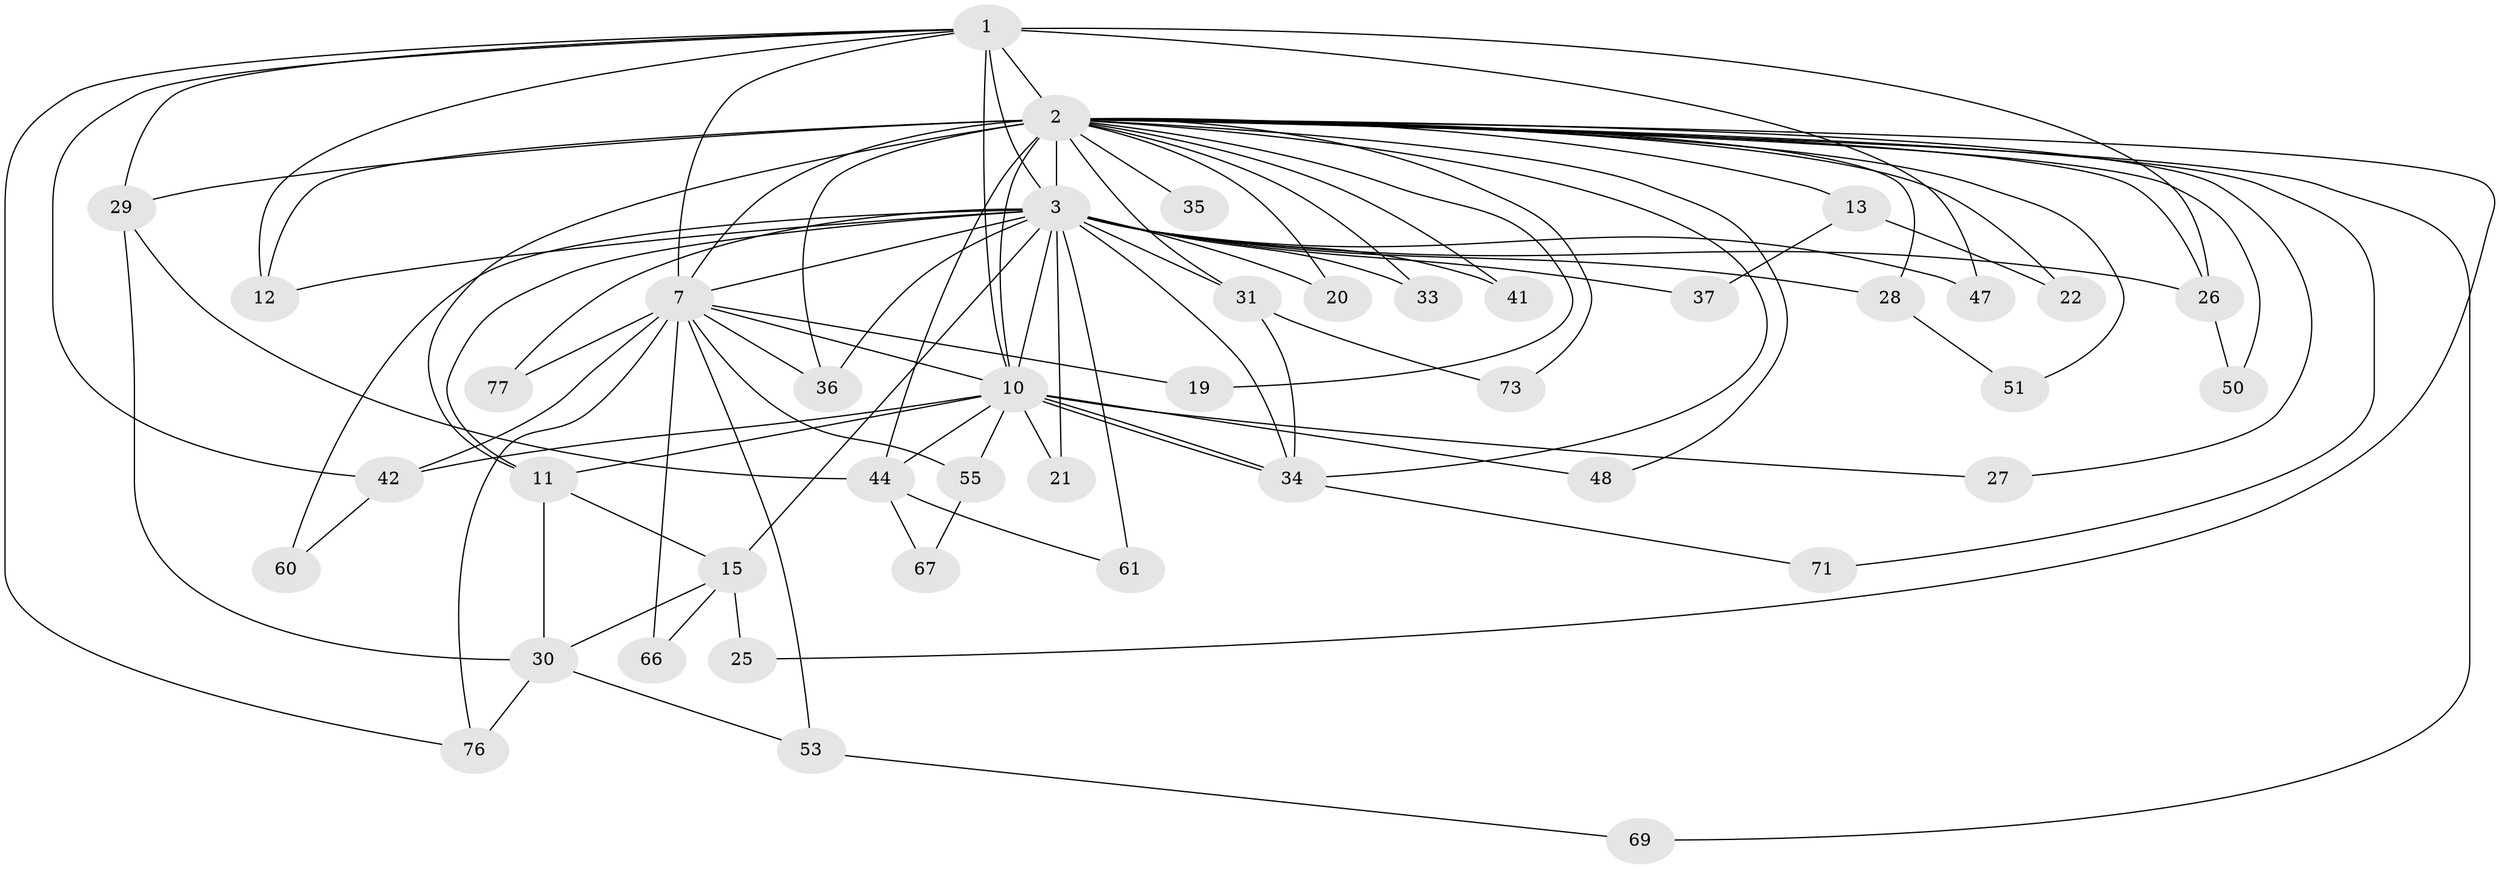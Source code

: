 // original degree distribution, {15: 0.011494252873563218, 17: 0.022988505747126436, 25: 0.011494252873563218, 23: 0.011494252873563218, 12: 0.011494252873563218, 20: 0.011494252873563218, 18: 0.034482758620689655, 10: 0.011494252873563218, 3: 0.20689655172413793, 4: 0.09195402298850575, 2: 0.5057471264367817, 6: 0.011494252873563218, 5: 0.05747126436781609}
// Generated by graph-tools (version 1.1) at 2025/13/03/09/25 04:13:45]
// undirected, 43 vertices, 95 edges
graph export_dot {
graph [start="1"]
  node [color=gray90,style=filled];
  1;
  2 [super="+9+43+64+4"];
  3 [super="+40+45+8+70+39+32+49"];
  7 [super="+62"];
  10;
  11 [super="+58+82+16+14+23"];
  12;
  13;
  15;
  19;
  20;
  21;
  22;
  25;
  26 [super="+63"];
  27;
  28;
  29 [super="+84+68"];
  30 [super="+78"];
  31;
  33;
  34 [super="+72+52"];
  35;
  36 [super="+54"];
  37;
  41;
  42 [super="+57"];
  44;
  47;
  48;
  50;
  51;
  53;
  55;
  60;
  61 [super="+81"];
  66 [super="+83"];
  67;
  69;
  71;
  73;
  76;
  77;
  1 -- 2 [weight=5];
  1 -- 3 [weight=2];
  1 -- 7;
  1 -- 10;
  1 -- 12;
  1 -- 26;
  1 -- 29;
  1 -- 42;
  1 -- 47;
  1 -- 76;
  2 -- 3 [weight=17];
  2 -- 7 [weight=6];
  2 -- 10 [weight=5];
  2 -- 13 [weight=2];
  2 -- 69;
  2 -- 35 [weight=2];
  2 -- 41;
  2 -- 11 [weight=6];
  2 -- 22;
  2 -- 25;
  2 -- 28 [weight=2];
  2 -- 71;
  2 -- 12;
  2 -- 73;
  2 -- 19;
  2 -- 20;
  2 -- 27;
  2 -- 29;
  2 -- 31;
  2 -- 33;
  2 -- 44;
  2 -- 48;
  2 -- 50;
  2 -- 51;
  2 -- 36;
  2 -- 26;
  2 -- 34;
  3 -- 7 [weight=2];
  3 -- 10 [weight=2];
  3 -- 15;
  3 -- 20 [weight=4];
  3 -- 21;
  3 -- 31;
  3 -- 37;
  3 -- 41;
  3 -- 47;
  3 -- 77;
  3 -- 61 [weight=2];
  3 -- 34;
  3 -- 60 [weight=2];
  3 -- 11;
  3 -- 33;
  3 -- 36;
  3 -- 12;
  3 -- 26;
  3 -- 28;
  7 -- 10;
  7 -- 19;
  7 -- 36;
  7 -- 42;
  7 -- 53;
  7 -- 55;
  7 -- 76;
  7 -- 77;
  7 -- 66 [weight=2];
  10 -- 21;
  10 -- 27;
  10 -- 34;
  10 -- 34;
  10 -- 44;
  10 -- 48;
  10 -- 55;
  10 -- 42;
  10 -- 11;
  11 -- 15 [weight=2];
  11 -- 30;
  13 -- 22;
  13 -- 37;
  15 -- 25;
  15 -- 30;
  15 -- 66;
  26 -- 50;
  28 -- 51;
  29 -- 44;
  29 -- 30;
  30 -- 53;
  30 -- 76;
  31 -- 73;
  31 -- 34;
  34 -- 71;
  42 -- 60;
  44 -- 61;
  44 -- 67;
  53 -- 69;
  55 -- 67;
}
